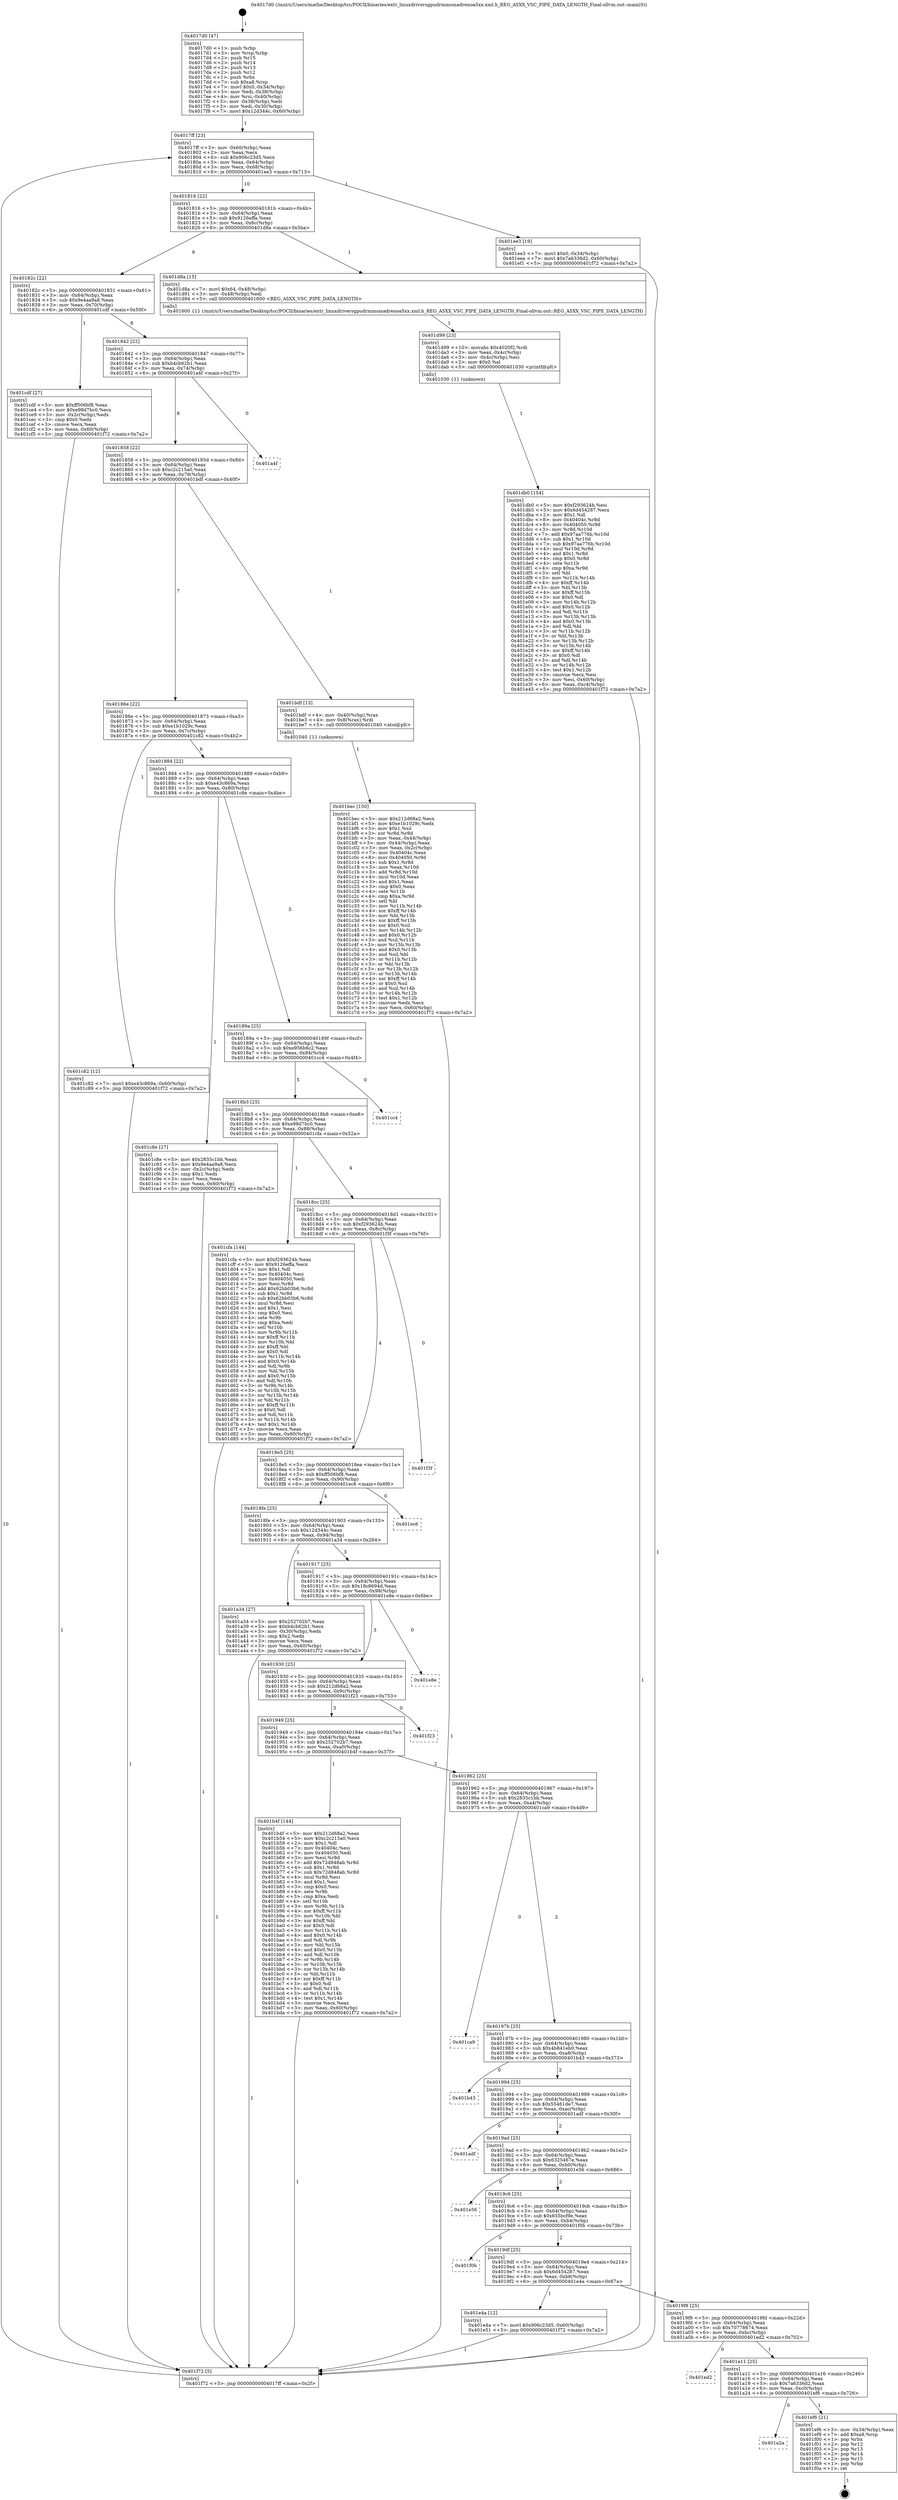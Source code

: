 digraph "0x4017d0" {
  label = "0x4017d0 (/mnt/c/Users/mathe/Desktop/tcc/POCII/binaries/extr_linuxdriversgpudrmmsmadrenoa5xx.xml.h_REG_A5XX_VSC_PIPE_DATA_LENGTH_Final-ollvm.out::main(0))"
  labelloc = "t"
  node[shape=record]

  Entry [label="",width=0.3,height=0.3,shape=circle,fillcolor=black,style=filled]
  "0x4017ff" [label="{
     0x4017ff [23]\l
     | [instrs]\l
     &nbsp;&nbsp;0x4017ff \<+3\>: mov -0x60(%rbp),%eax\l
     &nbsp;&nbsp;0x401802 \<+2\>: mov %eax,%ecx\l
     &nbsp;&nbsp;0x401804 \<+6\>: sub $0x906c23d5,%ecx\l
     &nbsp;&nbsp;0x40180a \<+3\>: mov %eax,-0x64(%rbp)\l
     &nbsp;&nbsp;0x40180d \<+3\>: mov %ecx,-0x68(%rbp)\l
     &nbsp;&nbsp;0x401810 \<+6\>: je 0000000000401ee3 \<main+0x713\>\l
  }"]
  "0x401ee3" [label="{
     0x401ee3 [19]\l
     | [instrs]\l
     &nbsp;&nbsp;0x401ee3 \<+7\>: movl $0x0,-0x34(%rbp)\l
     &nbsp;&nbsp;0x401eea \<+7\>: movl $0x7a6336d2,-0x60(%rbp)\l
     &nbsp;&nbsp;0x401ef1 \<+5\>: jmp 0000000000401f72 \<main+0x7a2\>\l
  }"]
  "0x401816" [label="{
     0x401816 [22]\l
     | [instrs]\l
     &nbsp;&nbsp;0x401816 \<+5\>: jmp 000000000040181b \<main+0x4b\>\l
     &nbsp;&nbsp;0x40181b \<+3\>: mov -0x64(%rbp),%eax\l
     &nbsp;&nbsp;0x40181e \<+5\>: sub $0x9126effa,%eax\l
     &nbsp;&nbsp;0x401823 \<+3\>: mov %eax,-0x6c(%rbp)\l
     &nbsp;&nbsp;0x401826 \<+6\>: je 0000000000401d8a \<main+0x5ba\>\l
  }"]
  Exit [label="",width=0.3,height=0.3,shape=circle,fillcolor=black,style=filled,peripheries=2]
  "0x401d8a" [label="{
     0x401d8a [15]\l
     | [instrs]\l
     &nbsp;&nbsp;0x401d8a \<+7\>: movl $0x64,-0x48(%rbp)\l
     &nbsp;&nbsp;0x401d91 \<+3\>: mov -0x48(%rbp),%edi\l
     &nbsp;&nbsp;0x401d94 \<+5\>: call 0000000000401600 \<REG_A5XX_VSC_PIPE_DATA_LENGTH\>\l
     | [calls]\l
     &nbsp;&nbsp;0x401600 \{1\} (/mnt/c/Users/mathe/Desktop/tcc/POCII/binaries/extr_linuxdriversgpudrmmsmadrenoa5xx.xml.h_REG_A5XX_VSC_PIPE_DATA_LENGTH_Final-ollvm.out::REG_A5XX_VSC_PIPE_DATA_LENGTH)\l
  }"]
  "0x40182c" [label="{
     0x40182c [22]\l
     | [instrs]\l
     &nbsp;&nbsp;0x40182c \<+5\>: jmp 0000000000401831 \<main+0x61\>\l
     &nbsp;&nbsp;0x401831 \<+3\>: mov -0x64(%rbp),%eax\l
     &nbsp;&nbsp;0x401834 \<+5\>: sub $0x9e4aa9a8,%eax\l
     &nbsp;&nbsp;0x401839 \<+3\>: mov %eax,-0x70(%rbp)\l
     &nbsp;&nbsp;0x40183c \<+6\>: je 0000000000401cdf \<main+0x50f\>\l
  }"]
  "0x401a2a" [label="{
     0x401a2a\l
  }", style=dashed]
  "0x401cdf" [label="{
     0x401cdf [27]\l
     | [instrs]\l
     &nbsp;&nbsp;0x401cdf \<+5\>: mov $0xff506bf8,%eax\l
     &nbsp;&nbsp;0x401ce4 \<+5\>: mov $0xe98d7bc0,%ecx\l
     &nbsp;&nbsp;0x401ce9 \<+3\>: mov -0x2c(%rbp),%edx\l
     &nbsp;&nbsp;0x401cec \<+3\>: cmp $0x0,%edx\l
     &nbsp;&nbsp;0x401cef \<+3\>: cmove %ecx,%eax\l
     &nbsp;&nbsp;0x401cf2 \<+3\>: mov %eax,-0x60(%rbp)\l
     &nbsp;&nbsp;0x401cf5 \<+5\>: jmp 0000000000401f72 \<main+0x7a2\>\l
  }"]
  "0x401842" [label="{
     0x401842 [22]\l
     | [instrs]\l
     &nbsp;&nbsp;0x401842 \<+5\>: jmp 0000000000401847 \<main+0x77\>\l
     &nbsp;&nbsp;0x401847 \<+3\>: mov -0x64(%rbp),%eax\l
     &nbsp;&nbsp;0x40184a \<+5\>: sub $0xb4cb62b1,%eax\l
     &nbsp;&nbsp;0x40184f \<+3\>: mov %eax,-0x74(%rbp)\l
     &nbsp;&nbsp;0x401852 \<+6\>: je 0000000000401a4f \<main+0x27f\>\l
  }"]
  "0x401ef6" [label="{
     0x401ef6 [21]\l
     | [instrs]\l
     &nbsp;&nbsp;0x401ef6 \<+3\>: mov -0x34(%rbp),%eax\l
     &nbsp;&nbsp;0x401ef9 \<+7\>: add $0xa8,%rsp\l
     &nbsp;&nbsp;0x401f00 \<+1\>: pop %rbx\l
     &nbsp;&nbsp;0x401f01 \<+2\>: pop %r12\l
     &nbsp;&nbsp;0x401f03 \<+2\>: pop %r13\l
     &nbsp;&nbsp;0x401f05 \<+2\>: pop %r14\l
     &nbsp;&nbsp;0x401f07 \<+2\>: pop %r15\l
     &nbsp;&nbsp;0x401f09 \<+1\>: pop %rbp\l
     &nbsp;&nbsp;0x401f0a \<+1\>: ret\l
  }"]
  "0x401a4f" [label="{
     0x401a4f\l
  }", style=dashed]
  "0x401858" [label="{
     0x401858 [22]\l
     | [instrs]\l
     &nbsp;&nbsp;0x401858 \<+5\>: jmp 000000000040185d \<main+0x8d\>\l
     &nbsp;&nbsp;0x40185d \<+3\>: mov -0x64(%rbp),%eax\l
     &nbsp;&nbsp;0x401860 \<+5\>: sub $0xc2c215a0,%eax\l
     &nbsp;&nbsp;0x401865 \<+3\>: mov %eax,-0x78(%rbp)\l
     &nbsp;&nbsp;0x401868 \<+6\>: je 0000000000401bdf \<main+0x40f\>\l
  }"]
  "0x401a11" [label="{
     0x401a11 [25]\l
     | [instrs]\l
     &nbsp;&nbsp;0x401a11 \<+5\>: jmp 0000000000401a16 \<main+0x246\>\l
     &nbsp;&nbsp;0x401a16 \<+3\>: mov -0x64(%rbp),%eax\l
     &nbsp;&nbsp;0x401a19 \<+5\>: sub $0x7a6336d2,%eax\l
     &nbsp;&nbsp;0x401a1e \<+6\>: mov %eax,-0xc0(%rbp)\l
     &nbsp;&nbsp;0x401a24 \<+6\>: je 0000000000401ef6 \<main+0x726\>\l
  }"]
  "0x401bdf" [label="{
     0x401bdf [13]\l
     | [instrs]\l
     &nbsp;&nbsp;0x401bdf \<+4\>: mov -0x40(%rbp),%rax\l
     &nbsp;&nbsp;0x401be3 \<+4\>: mov 0x8(%rax),%rdi\l
     &nbsp;&nbsp;0x401be7 \<+5\>: call 0000000000401040 \<atoi@plt\>\l
     | [calls]\l
     &nbsp;&nbsp;0x401040 \{1\} (unknown)\l
  }"]
  "0x40186e" [label="{
     0x40186e [22]\l
     | [instrs]\l
     &nbsp;&nbsp;0x40186e \<+5\>: jmp 0000000000401873 \<main+0xa3\>\l
     &nbsp;&nbsp;0x401873 \<+3\>: mov -0x64(%rbp),%eax\l
     &nbsp;&nbsp;0x401876 \<+5\>: sub $0xe1b1029c,%eax\l
     &nbsp;&nbsp;0x40187b \<+3\>: mov %eax,-0x7c(%rbp)\l
     &nbsp;&nbsp;0x40187e \<+6\>: je 0000000000401c82 \<main+0x4b2\>\l
  }"]
  "0x401ed2" [label="{
     0x401ed2\l
  }", style=dashed]
  "0x401c82" [label="{
     0x401c82 [12]\l
     | [instrs]\l
     &nbsp;&nbsp;0x401c82 \<+7\>: movl $0xe43c869a,-0x60(%rbp)\l
     &nbsp;&nbsp;0x401c89 \<+5\>: jmp 0000000000401f72 \<main+0x7a2\>\l
  }"]
  "0x401884" [label="{
     0x401884 [22]\l
     | [instrs]\l
     &nbsp;&nbsp;0x401884 \<+5\>: jmp 0000000000401889 \<main+0xb9\>\l
     &nbsp;&nbsp;0x401889 \<+3\>: mov -0x64(%rbp),%eax\l
     &nbsp;&nbsp;0x40188c \<+5\>: sub $0xe43c869a,%eax\l
     &nbsp;&nbsp;0x401891 \<+3\>: mov %eax,-0x80(%rbp)\l
     &nbsp;&nbsp;0x401894 \<+6\>: je 0000000000401c8e \<main+0x4be\>\l
  }"]
  "0x4019f8" [label="{
     0x4019f8 [25]\l
     | [instrs]\l
     &nbsp;&nbsp;0x4019f8 \<+5\>: jmp 00000000004019fd \<main+0x22d\>\l
     &nbsp;&nbsp;0x4019fd \<+3\>: mov -0x64(%rbp),%eax\l
     &nbsp;&nbsp;0x401a00 \<+5\>: sub $0x70778674,%eax\l
     &nbsp;&nbsp;0x401a05 \<+6\>: mov %eax,-0xbc(%rbp)\l
     &nbsp;&nbsp;0x401a0b \<+6\>: je 0000000000401ed2 \<main+0x702\>\l
  }"]
  "0x401c8e" [label="{
     0x401c8e [27]\l
     | [instrs]\l
     &nbsp;&nbsp;0x401c8e \<+5\>: mov $0x2835c1bb,%eax\l
     &nbsp;&nbsp;0x401c93 \<+5\>: mov $0x9e4aa9a8,%ecx\l
     &nbsp;&nbsp;0x401c98 \<+3\>: mov -0x2c(%rbp),%edx\l
     &nbsp;&nbsp;0x401c9b \<+3\>: cmp $0x1,%edx\l
     &nbsp;&nbsp;0x401c9e \<+3\>: cmovl %ecx,%eax\l
     &nbsp;&nbsp;0x401ca1 \<+3\>: mov %eax,-0x60(%rbp)\l
     &nbsp;&nbsp;0x401ca4 \<+5\>: jmp 0000000000401f72 \<main+0x7a2\>\l
  }"]
  "0x40189a" [label="{
     0x40189a [25]\l
     | [instrs]\l
     &nbsp;&nbsp;0x40189a \<+5\>: jmp 000000000040189f \<main+0xcf\>\l
     &nbsp;&nbsp;0x40189f \<+3\>: mov -0x64(%rbp),%eax\l
     &nbsp;&nbsp;0x4018a2 \<+5\>: sub $0xe956b6c2,%eax\l
     &nbsp;&nbsp;0x4018a7 \<+6\>: mov %eax,-0x84(%rbp)\l
     &nbsp;&nbsp;0x4018ad \<+6\>: je 0000000000401cc4 \<main+0x4f4\>\l
  }"]
  "0x401e4a" [label="{
     0x401e4a [12]\l
     | [instrs]\l
     &nbsp;&nbsp;0x401e4a \<+7\>: movl $0x906c23d5,-0x60(%rbp)\l
     &nbsp;&nbsp;0x401e51 \<+5\>: jmp 0000000000401f72 \<main+0x7a2\>\l
  }"]
  "0x401cc4" [label="{
     0x401cc4\l
  }", style=dashed]
  "0x4018b3" [label="{
     0x4018b3 [25]\l
     | [instrs]\l
     &nbsp;&nbsp;0x4018b3 \<+5\>: jmp 00000000004018b8 \<main+0xe8\>\l
     &nbsp;&nbsp;0x4018b8 \<+3\>: mov -0x64(%rbp),%eax\l
     &nbsp;&nbsp;0x4018bb \<+5\>: sub $0xe98d7bc0,%eax\l
     &nbsp;&nbsp;0x4018c0 \<+6\>: mov %eax,-0x88(%rbp)\l
     &nbsp;&nbsp;0x4018c6 \<+6\>: je 0000000000401cfa \<main+0x52a\>\l
  }"]
  "0x4019df" [label="{
     0x4019df [25]\l
     | [instrs]\l
     &nbsp;&nbsp;0x4019df \<+5\>: jmp 00000000004019e4 \<main+0x214\>\l
     &nbsp;&nbsp;0x4019e4 \<+3\>: mov -0x64(%rbp),%eax\l
     &nbsp;&nbsp;0x4019e7 \<+5\>: sub $0x6d454287,%eax\l
     &nbsp;&nbsp;0x4019ec \<+6\>: mov %eax,-0xb8(%rbp)\l
     &nbsp;&nbsp;0x4019f2 \<+6\>: je 0000000000401e4a \<main+0x67a\>\l
  }"]
  "0x401cfa" [label="{
     0x401cfa [144]\l
     | [instrs]\l
     &nbsp;&nbsp;0x401cfa \<+5\>: mov $0xf293624b,%eax\l
     &nbsp;&nbsp;0x401cff \<+5\>: mov $0x9126effa,%ecx\l
     &nbsp;&nbsp;0x401d04 \<+2\>: mov $0x1,%dl\l
     &nbsp;&nbsp;0x401d06 \<+7\>: mov 0x40404c,%esi\l
     &nbsp;&nbsp;0x401d0d \<+7\>: mov 0x404050,%edi\l
     &nbsp;&nbsp;0x401d14 \<+3\>: mov %esi,%r8d\l
     &nbsp;&nbsp;0x401d17 \<+7\>: add $0x62bb03b6,%r8d\l
     &nbsp;&nbsp;0x401d1e \<+4\>: sub $0x1,%r8d\l
     &nbsp;&nbsp;0x401d22 \<+7\>: sub $0x62bb03b6,%r8d\l
     &nbsp;&nbsp;0x401d29 \<+4\>: imul %r8d,%esi\l
     &nbsp;&nbsp;0x401d2d \<+3\>: and $0x1,%esi\l
     &nbsp;&nbsp;0x401d30 \<+3\>: cmp $0x0,%esi\l
     &nbsp;&nbsp;0x401d33 \<+4\>: sete %r9b\l
     &nbsp;&nbsp;0x401d37 \<+3\>: cmp $0xa,%edi\l
     &nbsp;&nbsp;0x401d3a \<+4\>: setl %r10b\l
     &nbsp;&nbsp;0x401d3e \<+3\>: mov %r9b,%r11b\l
     &nbsp;&nbsp;0x401d41 \<+4\>: xor $0xff,%r11b\l
     &nbsp;&nbsp;0x401d45 \<+3\>: mov %r10b,%bl\l
     &nbsp;&nbsp;0x401d48 \<+3\>: xor $0xff,%bl\l
     &nbsp;&nbsp;0x401d4b \<+3\>: xor $0x0,%dl\l
     &nbsp;&nbsp;0x401d4e \<+3\>: mov %r11b,%r14b\l
     &nbsp;&nbsp;0x401d51 \<+4\>: and $0x0,%r14b\l
     &nbsp;&nbsp;0x401d55 \<+3\>: and %dl,%r9b\l
     &nbsp;&nbsp;0x401d58 \<+3\>: mov %bl,%r15b\l
     &nbsp;&nbsp;0x401d5b \<+4\>: and $0x0,%r15b\l
     &nbsp;&nbsp;0x401d5f \<+3\>: and %dl,%r10b\l
     &nbsp;&nbsp;0x401d62 \<+3\>: or %r9b,%r14b\l
     &nbsp;&nbsp;0x401d65 \<+3\>: or %r10b,%r15b\l
     &nbsp;&nbsp;0x401d68 \<+3\>: xor %r15b,%r14b\l
     &nbsp;&nbsp;0x401d6b \<+3\>: or %bl,%r11b\l
     &nbsp;&nbsp;0x401d6e \<+4\>: xor $0xff,%r11b\l
     &nbsp;&nbsp;0x401d72 \<+3\>: or $0x0,%dl\l
     &nbsp;&nbsp;0x401d75 \<+3\>: and %dl,%r11b\l
     &nbsp;&nbsp;0x401d78 \<+3\>: or %r11b,%r14b\l
     &nbsp;&nbsp;0x401d7b \<+4\>: test $0x1,%r14b\l
     &nbsp;&nbsp;0x401d7f \<+3\>: cmovne %ecx,%eax\l
     &nbsp;&nbsp;0x401d82 \<+3\>: mov %eax,-0x60(%rbp)\l
     &nbsp;&nbsp;0x401d85 \<+5\>: jmp 0000000000401f72 \<main+0x7a2\>\l
  }"]
  "0x4018cc" [label="{
     0x4018cc [25]\l
     | [instrs]\l
     &nbsp;&nbsp;0x4018cc \<+5\>: jmp 00000000004018d1 \<main+0x101\>\l
     &nbsp;&nbsp;0x4018d1 \<+3\>: mov -0x64(%rbp),%eax\l
     &nbsp;&nbsp;0x4018d4 \<+5\>: sub $0xf293624b,%eax\l
     &nbsp;&nbsp;0x4018d9 \<+6\>: mov %eax,-0x8c(%rbp)\l
     &nbsp;&nbsp;0x4018df \<+6\>: je 0000000000401f3f \<main+0x76f\>\l
  }"]
  "0x401f0b" [label="{
     0x401f0b\l
  }", style=dashed]
  "0x401f3f" [label="{
     0x401f3f\l
  }", style=dashed]
  "0x4018e5" [label="{
     0x4018e5 [25]\l
     | [instrs]\l
     &nbsp;&nbsp;0x4018e5 \<+5\>: jmp 00000000004018ea \<main+0x11a\>\l
     &nbsp;&nbsp;0x4018ea \<+3\>: mov -0x64(%rbp),%eax\l
     &nbsp;&nbsp;0x4018ed \<+5\>: sub $0xff506bf8,%eax\l
     &nbsp;&nbsp;0x4018f2 \<+6\>: mov %eax,-0x90(%rbp)\l
     &nbsp;&nbsp;0x4018f8 \<+6\>: je 0000000000401ec6 \<main+0x6f6\>\l
  }"]
  "0x4019c6" [label="{
     0x4019c6 [25]\l
     | [instrs]\l
     &nbsp;&nbsp;0x4019c6 \<+5\>: jmp 00000000004019cb \<main+0x1fb\>\l
     &nbsp;&nbsp;0x4019cb \<+3\>: mov -0x64(%rbp),%eax\l
     &nbsp;&nbsp;0x4019ce \<+5\>: sub $0x655bcf9e,%eax\l
     &nbsp;&nbsp;0x4019d3 \<+6\>: mov %eax,-0xb4(%rbp)\l
     &nbsp;&nbsp;0x4019d9 \<+6\>: je 0000000000401f0b \<main+0x73b\>\l
  }"]
  "0x401ec6" [label="{
     0x401ec6\l
  }", style=dashed]
  "0x4018fe" [label="{
     0x4018fe [25]\l
     | [instrs]\l
     &nbsp;&nbsp;0x4018fe \<+5\>: jmp 0000000000401903 \<main+0x133\>\l
     &nbsp;&nbsp;0x401903 \<+3\>: mov -0x64(%rbp),%eax\l
     &nbsp;&nbsp;0x401906 \<+5\>: sub $0x12d344c,%eax\l
     &nbsp;&nbsp;0x40190b \<+6\>: mov %eax,-0x94(%rbp)\l
     &nbsp;&nbsp;0x401911 \<+6\>: je 0000000000401a34 \<main+0x264\>\l
  }"]
  "0x401e56" [label="{
     0x401e56\l
  }", style=dashed]
  "0x401a34" [label="{
     0x401a34 [27]\l
     | [instrs]\l
     &nbsp;&nbsp;0x401a34 \<+5\>: mov $0x252702b7,%eax\l
     &nbsp;&nbsp;0x401a39 \<+5\>: mov $0xb4cb62b1,%ecx\l
     &nbsp;&nbsp;0x401a3e \<+3\>: mov -0x30(%rbp),%edx\l
     &nbsp;&nbsp;0x401a41 \<+3\>: cmp $0x2,%edx\l
     &nbsp;&nbsp;0x401a44 \<+3\>: cmovne %ecx,%eax\l
     &nbsp;&nbsp;0x401a47 \<+3\>: mov %eax,-0x60(%rbp)\l
     &nbsp;&nbsp;0x401a4a \<+5\>: jmp 0000000000401f72 \<main+0x7a2\>\l
  }"]
  "0x401917" [label="{
     0x401917 [25]\l
     | [instrs]\l
     &nbsp;&nbsp;0x401917 \<+5\>: jmp 000000000040191c \<main+0x14c\>\l
     &nbsp;&nbsp;0x40191c \<+3\>: mov -0x64(%rbp),%eax\l
     &nbsp;&nbsp;0x40191f \<+5\>: sub $0x18c8694d,%eax\l
     &nbsp;&nbsp;0x401924 \<+6\>: mov %eax,-0x98(%rbp)\l
     &nbsp;&nbsp;0x40192a \<+6\>: je 0000000000401e8e \<main+0x6be\>\l
  }"]
  "0x401f72" [label="{
     0x401f72 [5]\l
     | [instrs]\l
     &nbsp;&nbsp;0x401f72 \<+5\>: jmp 00000000004017ff \<main+0x2f\>\l
  }"]
  "0x4017d0" [label="{
     0x4017d0 [47]\l
     | [instrs]\l
     &nbsp;&nbsp;0x4017d0 \<+1\>: push %rbp\l
     &nbsp;&nbsp;0x4017d1 \<+3\>: mov %rsp,%rbp\l
     &nbsp;&nbsp;0x4017d4 \<+2\>: push %r15\l
     &nbsp;&nbsp;0x4017d6 \<+2\>: push %r14\l
     &nbsp;&nbsp;0x4017d8 \<+2\>: push %r13\l
     &nbsp;&nbsp;0x4017da \<+2\>: push %r12\l
     &nbsp;&nbsp;0x4017dc \<+1\>: push %rbx\l
     &nbsp;&nbsp;0x4017dd \<+7\>: sub $0xa8,%rsp\l
     &nbsp;&nbsp;0x4017e4 \<+7\>: movl $0x0,-0x34(%rbp)\l
     &nbsp;&nbsp;0x4017eb \<+3\>: mov %edi,-0x38(%rbp)\l
     &nbsp;&nbsp;0x4017ee \<+4\>: mov %rsi,-0x40(%rbp)\l
     &nbsp;&nbsp;0x4017f2 \<+3\>: mov -0x38(%rbp),%edi\l
     &nbsp;&nbsp;0x4017f5 \<+3\>: mov %edi,-0x30(%rbp)\l
     &nbsp;&nbsp;0x4017f8 \<+7\>: movl $0x12d344c,-0x60(%rbp)\l
  }"]
  "0x4019ad" [label="{
     0x4019ad [25]\l
     | [instrs]\l
     &nbsp;&nbsp;0x4019ad \<+5\>: jmp 00000000004019b2 \<main+0x1e2\>\l
     &nbsp;&nbsp;0x4019b2 \<+3\>: mov -0x64(%rbp),%eax\l
     &nbsp;&nbsp;0x4019b5 \<+5\>: sub $0x6325467e,%eax\l
     &nbsp;&nbsp;0x4019ba \<+6\>: mov %eax,-0xb0(%rbp)\l
     &nbsp;&nbsp;0x4019c0 \<+6\>: je 0000000000401e56 \<main+0x686\>\l
  }"]
  "0x401e8e" [label="{
     0x401e8e\l
  }", style=dashed]
  "0x401930" [label="{
     0x401930 [25]\l
     | [instrs]\l
     &nbsp;&nbsp;0x401930 \<+5\>: jmp 0000000000401935 \<main+0x165\>\l
     &nbsp;&nbsp;0x401935 \<+3\>: mov -0x64(%rbp),%eax\l
     &nbsp;&nbsp;0x401938 \<+5\>: sub $0x212d68a2,%eax\l
     &nbsp;&nbsp;0x40193d \<+6\>: mov %eax,-0x9c(%rbp)\l
     &nbsp;&nbsp;0x401943 \<+6\>: je 0000000000401f23 \<main+0x753\>\l
  }"]
  "0x401adf" [label="{
     0x401adf\l
  }", style=dashed]
  "0x401f23" [label="{
     0x401f23\l
  }", style=dashed]
  "0x401949" [label="{
     0x401949 [25]\l
     | [instrs]\l
     &nbsp;&nbsp;0x401949 \<+5\>: jmp 000000000040194e \<main+0x17e\>\l
     &nbsp;&nbsp;0x40194e \<+3\>: mov -0x64(%rbp),%eax\l
     &nbsp;&nbsp;0x401951 \<+5\>: sub $0x252702b7,%eax\l
     &nbsp;&nbsp;0x401956 \<+6\>: mov %eax,-0xa0(%rbp)\l
     &nbsp;&nbsp;0x40195c \<+6\>: je 0000000000401b4f \<main+0x37f\>\l
  }"]
  "0x401994" [label="{
     0x401994 [25]\l
     | [instrs]\l
     &nbsp;&nbsp;0x401994 \<+5\>: jmp 0000000000401999 \<main+0x1c9\>\l
     &nbsp;&nbsp;0x401999 \<+3\>: mov -0x64(%rbp),%eax\l
     &nbsp;&nbsp;0x40199c \<+5\>: sub $0x55461de7,%eax\l
     &nbsp;&nbsp;0x4019a1 \<+6\>: mov %eax,-0xac(%rbp)\l
     &nbsp;&nbsp;0x4019a7 \<+6\>: je 0000000000401adf \<main+0x30f\>\l
  }"]
  "0x401b4f" [label="{
     0x401b4f [144]\l
     | [instrs]\l
     &nbsp;&nbsp;0x401b4f \<+5\>: mov $0x212d68a2,%eax\l
     &nbsp;&nbsp;0x401b54 \<+5\>: mov $0xc2c215a0,%ecx\l
     &nbsp;&nbsp;0x401b59 \<+2\>: mov $0x1,%dl\l
     &nbsp;&nbsp;0x401b5b \<+7\>: mov 0x40404c,%esi\l
     &nbsp;&nbsp;0x401b62 \<+7\>: mov 0x404050,%edi\l
     &nbsp;&nbsp;0x401b69 \<+3\>: mov %esi,%r8d\l
     &nbsp;&nbsp;0x401b6c \<+7\>: add $0x72d848ab,%r8d\l
     &nbsp;&nbsp;0x401b73 \<+4\>: sub $0x1,%r8d\l
     &nbsp;&nbsp;0x401b77 \<+7\>: sub $0x72d848ab,%r8d\l
     &nbsp;&nbsp;0x401b7e \<+4\>: imul %r8d,%esi\l
     &nbsp;&nbsp;0x401b82 \<+3\>: and $0x1,%esi\l
     &nbsp;&nbsp;0x401b85 \<+3\>: cmp $0x0,%esi\l
     &nbsp;&nbsp;0x401b88 \<+4\>: sete %r9b\l
     &nbsp;&nbsp;0x401b8c \<+3\>: cmp $0xa,%edi\l
     &nbsp;&nbsp;0x401b8f \<+4\>: setl %r10b\l
     &nbsp;&nbsp;0x401b93 \<+3\>: mov %r9b,%r11b\l
     &nbsp;&nbsp;0x401b96 \<+4\>: xor $0xff,%r11b\l
     &nbsp;&nbsp;0x401b9a \<+3\>: mov %r10b,%bl\l
     &nbsp;&nbsp;0x401b9d \<+3\>: xor $0xff,%bl\l
     &nbsp;&nbsp;0x401ba0 \<+3\>: xor $0x0,%dl\l
     &nbsp;&nbsp;0x401ba3 \<+3\>: mov %r11b,%r14b\l
     &nbsp;&nbsp;0x401ba6 \<+4\>: and $0x0,%r14b\l
     &nbsp;&nbsp;0x401baa \<+3\>: and %dl,%r9b\l
     &nbsp;&nbsp;0x401bad \<+3\>: mov %bl,%r15b\l
     &nbsp;&nbsp;0x401bb0 \<+4\>: and $0x0,%r15b\l
     &nbsp;&nbsp;0x401bb4 \<+3\>: and %dl,%r10b\l
     &nbsp;&nbsp;0x401bb7 \<+3\>: or %r9b,%r14b\l
     &nbsp;&nbsp;0x401bba \<+3\>: or %r10b,%r15b\l
     &nbsp;&nbsp;0x401bbd \<+3\>: xor %r15b,%r14b\l
     &nbsp;&nbsp;0x401bc0 \<+3\>: or %bl,%r11b\l
     &nbsp;&nbsp;0x401bc3 \<+4\>: xor $0xff,%r11b\l
     &nbsp;&nbsp;0x401bc7 \<+3\>: or $0x0,%dl\l
     &nbsp;&nbsp;0x401bca \<+3\>: and %dl,%r11b\l
     &nbsp;&nbsp;0x401bcd \<+3\>: or %r11b,%r14b\l
     &nbsp;&nbsp;0x401bd0 \<+4\>: test $0x1,%r14b\l
     &nbsp;&nbsp;0x401bd4 \<+3\>: cmovne %ecx,%eax\l
     &nbsp;&nbsp;0x401bd7 \<+3\>: mov %eax,-0x60(%rbp)\l
     &nbsp;&nbsp;0x401bda \<+5\>: jmp 0000000000401f72 \<main+0x7a2\>\l
  }"]
  "0x401962" [label="{
     0x401962 [25]\l
     | [instrs]\l
     &nbsp;&nbsp;0x401962 \<+5\>: jmp 0000000000401967 \<main+0x197\>\l
     &nbsp;&nbsp;0x401967 \<+3\>: mov -0x64(%rbp),%eax\l
     &nbsp;&nbsp;0x40196a \<+5\>: sub $0x2835c1bb,%eax\l
     &nbsp;&nbsp;0x40196f \<+6\>: mov %eax,-0xa4(%rbp)\l
     &nbsp;&nbsp;0x401975 \<+6\>: je 0000000000401ca9 \<main+0x4d9\>\l
  }"]
  "0x401bec" [label="{
     0x401bec [150]\l
     | [instrs]\l
     &nbsp;&nbsp;0x401bec \<+5\>: mov $0x212d68a2,%ecx\l
     &nbsp;&nbsp;0x401bf1 \<+5\>: mov $0xe1b1029c,%edx\l
     &nbsp;&nbsp;0x401bf6 \<+3\>: mov $0x1,%sil\l
     &nbsp;&nbsp;0x401bf9 \<+3\>: xor %r8d,%r8d\l
     &nbsp;&nbsp;0x401bfc \<+3\>: mov %eax,-0x44(%rbp)\l
     &nbsp;&nbsp;0x401bff \<+3\>: mov -0x44(%rbp),%eax\l
     &nbsp;&nbsp;0x401c02 \<+3\>: mov %eax,-0x2c(%rbp)\l
     &nbsp;&nbsp;0x401c05 \<+7\>: mov 0x40404c,%eax\l
     &nbsp;&nbsp;0x401c0c \<+8\>: mov 0x404050,%r9d\l
     &nbsp;&nbsp;0x401c14 \<+4\>: sub $0x1,%r8d\l
     &nbsp;&nbsp;0x401c18 \<+3\>: mov %eax,%r10d\l
     &nbsp;&nbsp;0x401c1b \<+3\>: add %r8d,%r10d\l
     &nbsp;&nbsp;0x401c1e \<+4\>: imul %r10d,%eax\l
     &nbsp;&nbsp;0x401c22 \<+3\>: and $0x1,%eax\l
     &nbsp;&nbsp;0x401c25 \<+3\>: cmp $0x0,%eax\l
     &nbsp;&nbsp;0x401c28 \<+4\>: sete %r11b\l
     &nbsp;&nbsp;0x401c2c \<+4\>: cmp $0xa,%r9d\l
     &nbsp;&nbsp;0x401c30 \<+3\>: setl %bl\l
     &nbsp;&nbsp;0x401c33 \<+3\>: mov %r11b,%r14b\l
     &nbsp;&nbsp;0x401c36 \<+4\>: xor $0xff,%r14b\l
     &nbsp;&nbsp;0x401c3a \<+3\>: mov %bl,%r15b\l
     &nbsp;&nbsp;0x401c3d \<+4\>: xor $0xff,%r15b\l
     &nbsp;&nbsp;0x401c41 \<+4\>: xor $0x0,%sil\l
     &nbsp;&nbsp;0x401c45 \<+3\>: mov %r14b,%r12b\l
     &nbsp;&nbsp;0x401c48 \<+4\>: and $0x0,%r12b\l
     &nbsp;&nbsp;0x401c4c \<+3\>: and %sil,%r11b\l
     &nbsp;&nbsp;0x401c4f \<+3\>: mov %r15b,%r13b\l
     &nbsp;&nbsp;0x401c52 \<+4\>: and $0x0,%r13b\l
     &nbsp;&nbsp;0x401c56 \<+3\>: and %sil,%bl\l
     &nbsp;&nbsp;0x401c59 \<+3\>: or %r11b,%r12b\l
     &nbsp;&nbsp;0x401c5c \<+3\>: or %bl,%r13b\l
     &nbsp;&nbsp;0x401c5f \<+3\>: xor %r13b,%r12b\l
     &nbsp;&nbsp;0x401c62 \<+3\>: or %r15b,%r14b\l
     &nbsp;&nbsp;0x401c65 \<+4\>: xor $0xff,%r14b\l
     &nbsp;&nbsp;0x401c69 \<+4\>: or $0x0,%sil\l
     &nbsp;&nbsp;0x401c6d \<+3\>: and %sil,%r14b\l
     &nbsp;&nbsp;0x401c70 \<+3\>: or %r14b,%r12b\l
     &nbsp;&nbsp;0x401c73 \<+4\>: test $0x1,%r12b\l
     &nbsp;&nbsp;0x401c77 \<+3\>: cmovne %edx,%ecx\l
     &nbsp;&nbsp;0x401c7a \<+3\>: mov %ecx,-0x60(%rbp)\l
     &nbsp;&nbsp;0x401c7d \<+5\>: jmp 0000000000401f72 \<main+0x7a2\>\l
  }"]
  "0x401d99" [label="{
     0x401d99 [23]\l
     | [instrs]\l
     &nbsp;&nbsp;0x401d99 \<+10\>: movabs $0x4020f2,%rdi\l
     &nbsp;&nbsp;0x401da3 \<+3\>: mov %eax,-0x4c(%rbp)\l
     &nbsp;&nbsp;0x401da6 \<+3\>: mov -0x4c(%rbp),%esi\l
     &nbsp;&nbsp;0x401da9 \<+2\>: mov $0x0,%al\l
     &nbsp;&nbsp;0x401dab \<+5\>: call 0000000000401030 \<printf@plt\>\l
     | [calls]\l
     &nbsp;&nbsp;0x401030 \{1\} (unknown)\l
  }"]
  "0x401db0" [label="{
     0x401db0 [154]\l
     | [instrs]\l
     &nbsp;&nbsp;0x401db0 \<+5\>: mov $0xf293624b,%esi\l
     &nbsp;&nbsp;0x401db5 \<+5\>: mov $0x6d454287,%ecx\l
     &nbsp;&nbsp;0x401dba \<+2\>: mov $0x1,%dl\l
     &nbsp;&nbsp;0x401dbc \<+8\>: mov 0x40404c,%r8d\l
     &nbsp;&nbsp;0x401dc4 \<+8\>: mov 0x404050,%r9d\l
     &nbsp;&nbsp;0x401dcc \<+3\>: mov %r8d,%r10d\l
     &nbsp;&nbsp;0x401dcf \<+7\>: add $0x97aa776b,%r10d\l
     &nbsp;&nbsp;0x401dd6 \<+4\>: sub $0x1,%r10d\l
     &nbsp;&nbsp;0x401dda \<+7\>: sub $0x97aa776b,%r10d\l
     &nbsp;&nbsp;0x401de1 \<+4\>: imul %r10d,%r8d\l
     &nbsp;&nbsp;0x401de5 \<+4\>: and $0x1,%r8d\l
     &nbsp;&nbsp;0x401de9 \<+4\>: cmp $0x0,%r8d\l
     &nbsp;&nbsp;0x401ded \<+4\>: sete %r11b\l
     &nbsp;&nbsp;0x401df1 \<+4\>: cmp $0xa,%r9d\l
     &nbsp;&nbsp;0x401df5 \<+3\>: setl %bl\l
     &nbsp;&nbsp;0x401df8 \<+3\>: mov %r11b,%r14b\l
     &nbsp;&nbsp;0x401dfb \<+4\>: xor $0xff,%r14b\l
     &nbsp;&nbsp;0x401dff \<+3\>: mov %bl,%r15b\l
     &nbsp;&nbsp;0x401e02 \<+4\>: xor $0xff,%r15b\l
     &nbsp;&nbsp;0x401e06 \<+3\>: xor $0x0,%dl\l
     &nbsp;&nbsp;0x401e09 \<+3\>: mov %r14b,%r12b\l
     &nbsp;&nbsp;0x401e0c \<+4\>: and $0x0,%r12b\l
     &nbsp;&nbsp;0x401e10 \<+3\>: and %dl,%r11b\l
     &nbsp;&nbsp;0x401e13 \<+3\>: mov %r15b,%r13b\l
     &nbsp;&nbsp;0x401e16 \<+4\>: and $0x0,%r13b\l
     &nbsp;&nbsp;0x401e1a \<+2\>: and %dl,%bl\l
     &nbsp;&nbsp;0x401e1c \<+3\>: or %r11b,%r12b\l
     &nbsp;&nbsp;0x401e1f \<+3\>: or %bl,%r13b\l
     &nbsp;&nbsp;0x401e22 \<+3\>: xor %r13b,%r12b\l
     &nbsp;&nbsp;0x401e25 \<+3\>: or %r15b,%r14b\l
     &nbsp;&nbsp;0x401e28 \<+4\>: xor $0xff,%r14b\l
     &nbsp;&nbsp;0x401e2c \<+3\>: or $0x0,%dl\l
     &nbsp;&nbsp;0x401e2f \<+3\>: and %dl,%r14b\l
     &nbsp;&nbsp;0x401e32 \<+3\>: or %r14b,%r12b\l
     &nbsp;&nbsp;0x401e35 \<+4\>: test $0x1,%r12b\l
     &nbsp;&nbsp;0x401e39 \<+3\>: cmovne %ecx,%esi\l
     &nbsp;&nbsp;0x401e3c \<+3\>: mov %esi,-0x60(%rbp)\l
     &nbsp;&nbsp;0x401e3f \<+6\>: mov %eax,-0xc4(%rbp)\l
     &nbsp;&nbsp;0x401e45 \<+5\>: jmp 0000000000401f72 \<main+0x7a2\>\l
  }"]
  "0x401b43" [label="{
     0x401b43\l
  }", style=dashed]
  "0x401ca9" [label="{
     0x401ca9\l
  }", style=dashed]
  "0x40197b" [label="{
     0x40197b [25]\l
     | [instrs]\l
     &nbsp;&nbsp;0x40197b \<+5\>: jmp 0000000000401980 \<main+0x1b0\>\l
     &nbsp;&nbsp;0x401980 \<+3\>: mov -0x64(%rbp),%eax\l
     &nbsp;&nbsp;0x401983 \<+5\>: sub $0x4b841eb0,%eax\l
     &nbsp;&nbsp;0x401988 \<+6\>: mov %eax,-0xa8(%rbp)\l
     &nbsp;&nbsp;0x40198e \<+6\>: je 0000000000401b43 \<main+0x373\>\l
  }"]
  Entry -> "0x4017d0" [label=" 1"]
  "0x4017ff" -> "0x401ee3" [label=" 1"]
  "0x4017ff" -> "0x401816" [label=" 10"]
  "0x401ef6" -> Exit [label=" 1"]
  "0x401816" -> "0x401d8a" [label=" 1"]
  "0x401816" -> "0x40182c" [label=" 9"]
  "0x401a11" -> "0x401a2a" [label=" 0"]
  "0x40182c" -> "0x401cdf" [label=" 1"]
  "0x40182c" -> "0x401842" [label=" 8"]
  "0x401a11" -> "0x401ef6" [label=" 1"]
  "0x401842" -> "0x401a4f" [label=" 0"]
  "0x401842" -> "0x401858" [label=" 8"]
  "0x4019f8" -> "0x401a11" [label=" 1"]
  "0x401858" -> "0x401bdf" [label=" 1"]
  "0x401858" -> "0x40186e" [label=" 7"]
  "0x4019f8" -> "0x401ed2" [label=" 0"]
  "0x40186e" -> "0x401c82" [label=" 1"]
  "0x40186e" -> "0x401884" [label=" 6"]
  "0x401ee3" -> "0x401f72" [label=" 1"]
  "0x401884" -> "0x401c8e" [label=" 1"]
  "0x401884" -> "0x40189a" [label=" 5"]
  "0x401e4a" -> "0x401f72" [label=" 1"]
  "0x40189a" -> "0x401cc4" [label=" 0"]
  "0x40189a" -> "0x4018b3" [label=" 5"]
  "0x4019df" -> "0x4019f8" [label=" 1"]
  "0x4018b3" -> "0x401cfa" [label=" 1"]
  "0x4018b3" -> "0x4018cc" [label=" 4"]
  "0x4019df" -> "0x401e4a" [label=" 1"]
  "0x4018cc" -> "0x401f3f" [label=" 0"]
  "0x4018cc" -> "0x4018e5" [label=" 4"]
  "0x4019c6" -> "0x4019df" [label=" 2"]
  "0x4018e5" -> "0x401ec6" [label=" 0"]
  "0x4018e5" -> "0x4018fe" [label=" 4"]
  "0x4019c6" -> "0x401f0b" [label=" 0"]
  "0x4018fe" -> "0x401a34" [label=" 1"]
  "0x4018fe" -> "0x401917" [label=" 3"]
  "0x401a34" -> "0x401f72" [label=" 1"]
  "0x4017d0" -> "0x4017ff" [label=" 1"]
  "0x401f72" -> "0x4017ff" [label=" 10"]
  "0x4019ad" -> "0x4019c6" [label=" 2"]
  "0x401917" -> "0x401e8e" [label=" 0"]
  "0x401917" -> "0x401930" [label=" 3"]
  "0x4019ad" -> "0x401e56" [label=" 0"]
  "0x401930" -> "0x401f23" [label=" 0"]
  "0x401930" -> "0x401949" [label=" 3"]
  "0x401994" -> "0x4019ad" [label=" 2"]
  "0x401949" -> "0x401b4f" [label=" 1"]
  "0x401949" -> "0x401962" [label=" 2"]
  "0x401b4f" -> "0x401f72" [label=" 1"]
  "0x401bdf" -> "0x401bec" [label=" 1"]
  "0x401bec" -> "0x401f72" [label=" 1"]
  "0x401c82" -> "0x401f72" [label=" 1"]
  "0x401c8e" -> "0x401f72" [label=" 1"]
  "0x401cdf" -> "0x401f72" [label=" 1"]
  "0x401cfa" -> "0x401f72" [label=" 1"]
  "0x401d8a" -> "0x401d99" [label=" 1"]
  "0x401d99" -> "0x401db0" [label=" 1"]
  "0x401db0" -> "0x401f72" [label=" 1"]
  "0x401994" -> "0x401adf" [label=" 0"]
  "0x401962" -> "0x401ca9" [label=" 0"]
  "0x401962" -> "0x40197b" [label=" 2"]
  "0x40197b" -> "0x401994" [label=" 2"]
  "0x40197b" -> "0x401b43" [label=" 0"]
}
